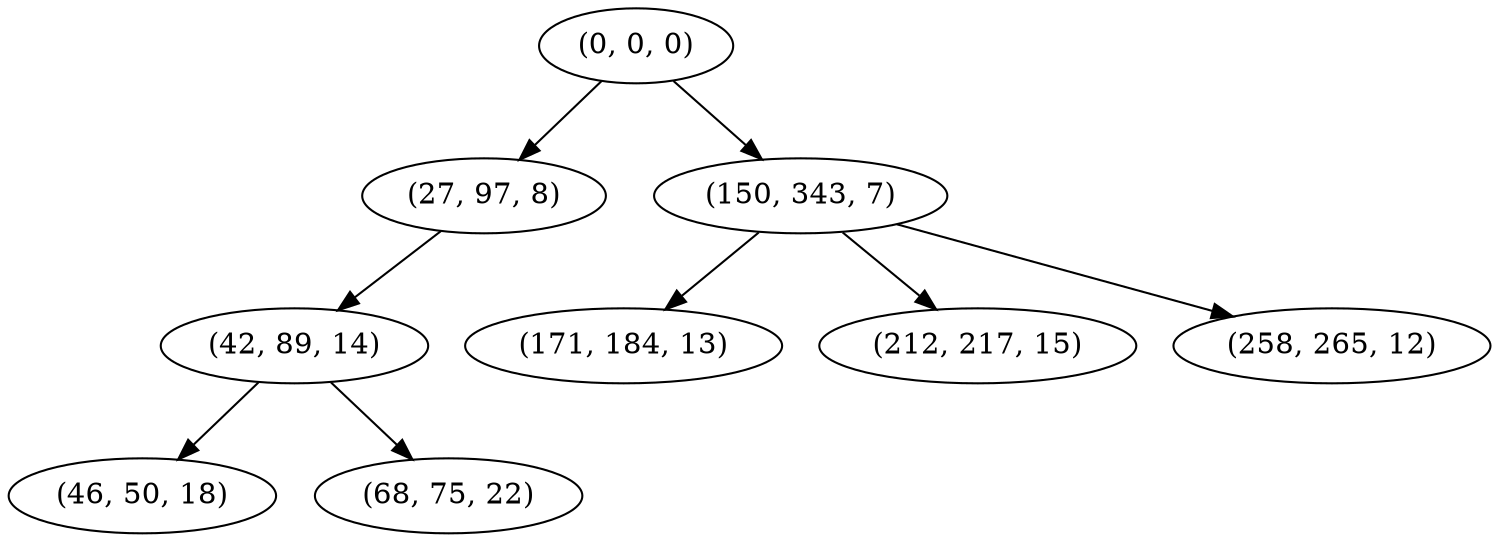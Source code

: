 digraph tree {
    "(0, 0, 0)";
    "(27, 97, 8)";
    "(42, 89, 14)";
    "(46, 50, 18)";
    "(68, 75, 22)";
    "(150, 343, 7)";
    "(171, 184, 13)";
    "(212, 217, 15)";
    "(258, 265, 12)";
    "(0, 0, 0)" -> "(27, 97, 8)";
    "(0, 0, 0)" -> "(150, 343, 7)";
    "(27, 97, 8)" -> "(42, 89, 14)";
    "(42, 89, 14)" -> "(46, 50, 18)";
    "(42, 89, 14)" -> "(68, 75, 22)";
    "(150, 343, 7)" -> "(171, 184, 13)";
    "(150, 343, 7)" -> "(212, 217, 15)";
    "(150, 343, 7)" -> "(258, 265, 12)";
}
